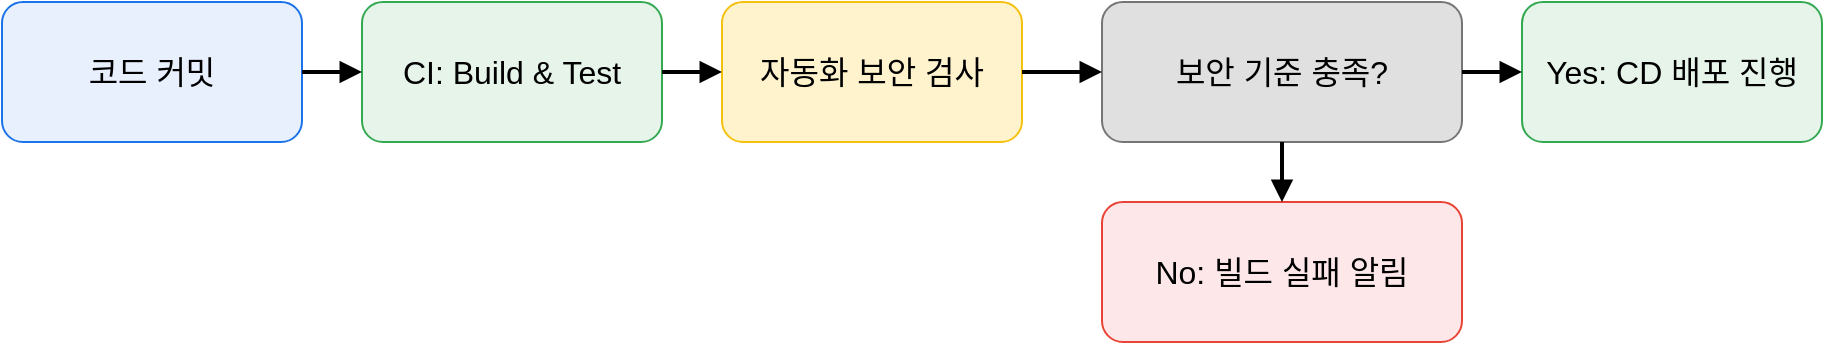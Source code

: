 <mxfile>
    <diagram id="ci-security-gate" name="CI Security Gate">
        <mxGraphModel dx="978" dy="926" grid="1" gridSize="10" guides="1" tooltips="1" connect="1" arrows="1" fold="1" page="1" pageScale="1" pageWidth="1920" pageHeight="1080" math="0" shadow="0">
            <root>
                <mxCell id="0"/>
                <mxCell id="1" parent="0"/>
                <mxCell id="c1" value="코드 커밋" style="rounded=1;whiteSpace=wrap;html=1;fillColor=#e8f0fe;strokeColor=#1a73e8;fontSize=16;align=center;fontColor=#000000;" parent="1" vertex="1">
                    <mxGeometry x="20" y="20" width="150" height="70" as="geometry"/>
                </mxCell>
                <mxCell id="c2" value="CI: Build &amp;amp; Test" style="rounded=1;whiteSpace=wrap;html=1;fillColor=#e6f4ea;strokeColor=#34a853;fontSize=16;align=center;fontColor=#000000;" parent="1" vertex="1">
                    <mxGeometry x="200" y="20" width="150" height="70" as="geometry"/>
                </mxCell>
                <mxCell id="c3" value="자동화 보안 검사" style="rounded=1;whiteSpace=wrap;html=1;fillColor=#fff3cd;strokeColor=#f4c20d;fontSize=16;align=center;fontColor=#000000;" parent="1" vertex="1">
                    <mxGeometry x="380" y="20" width="150" height="70" as="geometry"/>
                </mxCell>
                <mxCell id="gate" value="보안 기준 충족?" style="rounded=1;whiteSpace=wrap;html=1;fillColor=#e0e0e0;strokeColor=#757575;fontSize=16;align=center;fontColor=#000000;" parent="1" vertex="1">
                    <mxGeometry x="570" y="20" width="180" height="70" as="geometry"/>
                </mxCell>
                <mxCell id="ok" value="Yes: CD 배포 진행" style="rounded=1;whiteSpace=wrap;html=1;fillColor=#e6f4ea;strokeColor=#34a853;fontSize=16;align=center;fontColor=#000000;" parent="1" vertex="1">
                    <mxGeometry x="780" y="20" width="150" height="70" as="geometry"/>
                </mxCell>
                <mxCell id="fail" value="No: 빌드 실패 알림" style="rounded=1;whiteSpace=wrap;html=1;fillColor=#fde7e9;strokeColor=#ea4335;fontSize=16;align=center;fontColor=#000000;" parent="1" vertex="1">
                    <mxGeometry x="570" y="120" width="180" height="70" as="geometry"/>
                </mxCell>
                <mxCell id="ce1" style="edgeStyle=orthogonalEdgeStyle;endArrow=block;endFill=1;strokeWidth=2;fontColor=#000000;" parent="1" source="c1" target="c2" edge="1">
                    <mxGeometry relative="1" as="geometry"/>
                </mxCell>
                <mxCell id="ce2" style="edgeStyle=orthogonalEdgeStyle;endArrow=block;endFill=1;strokeWidth=2;fontColor=#000000;" parent="1" source="c2" target="c3" edge="1">
                    <mxGeometry relative="1" as="geometry"/>
                </mxCell>
                <mxCell id="ce3" style="edgeStyle=orthogonalEdgeStyle;endArrow=block;endFill=1;strokeWidth=2;fontColor=#000000;" parent="1" source="c3" target="gate" edge="1">
                    <mxGeometry relative="1" as="geometry"/>
                </mxCell>
                <mxCell id="ce4" style="edgeStyle=orthogonalEdgeStyle;endArrow=block;endFill=1;strokeWidth=2;fontColor=#000000;" parent="1" source="gate" target="ok" edge="1">
                    <mxGeometry relative="1" as="geometry"/>
                </mxCell>
                <mxCell id="ce5" style="edgeStyle=orthogonalEdgeStyle;endArrow=block;endFill=1;strokeWidth=2;fontColor=#000000;" parent="1" source="gate" target="fail" edge="1">
                    <mxGeometry relative="1" as="geometry"/>
                </mxCell>
            </root>
        </mxGraphModel>
    </diagram>
</mxfile>